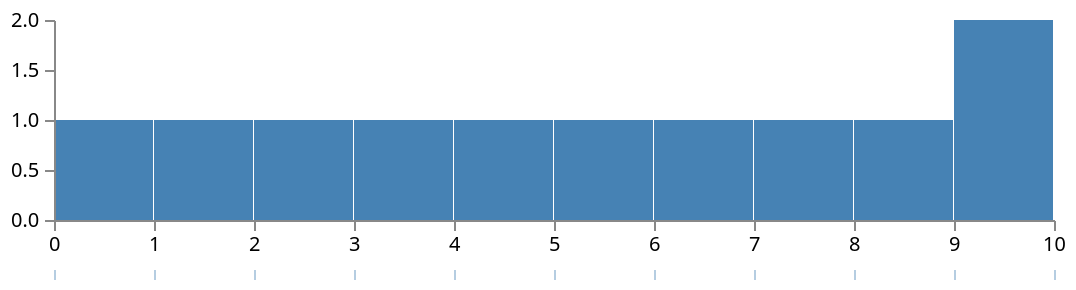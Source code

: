 {
  "$schema": "https://vega.github.io/schema/vega/v5.json",
  "description": "An interactive histogram for visualizing a univariate distribution.",
  "width": 500,
  "height": 100,
  "padding": 5,

  "signals": [
    { "name": "binOffset", "value": 0,
      "bind": {"input": "range", "min": 1, "max": 10} },
    { "name": "binStep", "value": 1,
      "bind": {"input": "range", "min": 0.001, "max":0, "step": 1} }
  ],

  "data": [
    {
      "name": "points",
      "values": [
        {"u": 0}, {"u": 1}, {"u": 2}, {"u": 3}, {"u": 4},
        {"u": 5}, {"u": 6}, {"u": 7}, {"u": 8}, {"u": 9}, {"u": 10}
        
      ]
    },
    {
      "name": "binned",
      "source": "points",
      "transform": [
        {
          "type": "bin", "field": "u",
          "extent": [0, 10],
          "anchor": {"signal": "binOffset"},
          "step": {"signal": "binStep"},
          "nice": false
        },
        {
          "type": "aggregate",
          "key": "bin0", "groupby": ["bin0", "bin1"],
          "fields": ["bin0"], "ops": ["count"], "as": ["count"]
        }
      ]
    }
  ],

  "scales": [
    {
      "name": "xscale",
      "type": "linear",
      "range": "width",
      "domain": [0, 10]
    },
    {
      "name": "yscale",
      "type": "linear",
      "range": "height", "round": true,
      "domain": {"data": "binned", "field": "count"},
      "zero": true, "nice": true
    }
  ],

  "axes": [
    {"orient": "bottom", "scale": "xscale", "zindex": 1},
    {"orient": "left", "scale": "yscale", "tickCount": 5, "zindex": 1}
  ],

  "marks": [
    {
      "type": "rect",
      "from": {"data": "binned"},
      "encode": {
        "update": {
          "x": {"scale": "xscale", "field": "bin0"},
          "x2": {"scale": "xscale", "field": "bin1",
                 "offset": {"signal": "binStep > 0.02 ? -0.5 : 0"}},
          "y": {"scale": "yscale", "field": "count"},
          "y2": {"scale": "yscale", "value": 0},
          "fill": {"value": "steelblue"}
        },
        "hover": { "fill": {"value": "firebrick"} }
      }
    },
    {
      "type": "rect",
      "from": {"data": "points"},
      "encode": {
        "enter": {
          "x": {"scale": "xscale", "field": "u"},
          "width": {"value": 1},
          "y": {"value": 25, "offset": {"signal": "height"}},
          "height": {"value": 5},
          "fill": {"value": "steelblue"},
          "fillOpacity": {"value": 0.4}
        }
      }
    }
  ]
}